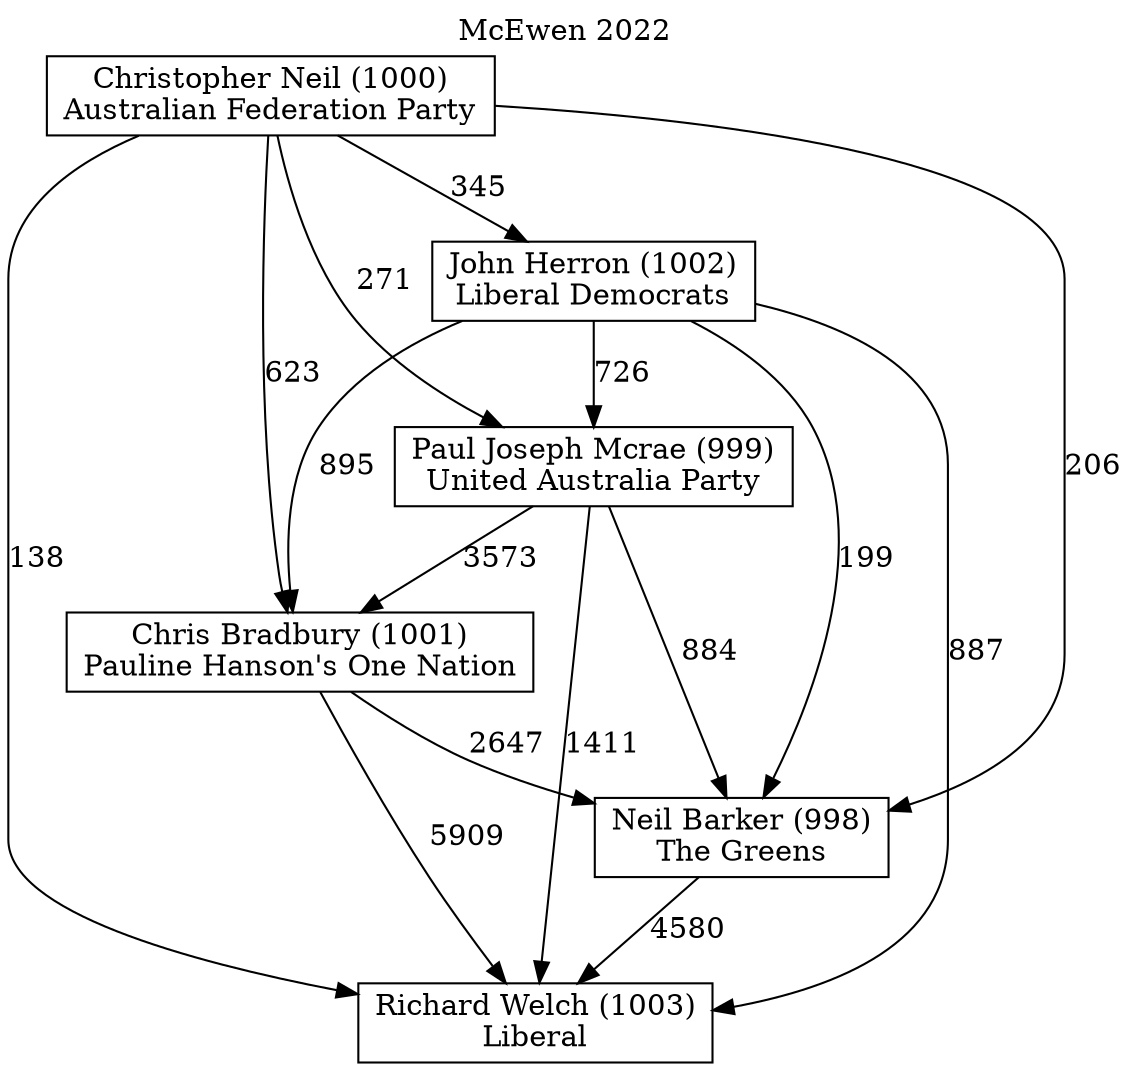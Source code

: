 // House preference flow
digraph "Richard Welch (1003)_McEwen_2022" {
	graph [label="McEwen 2022" labelloc=t mclimit=10]
	node [shape=box]
	"Richard Welch (1003)" [label="Richard Welch (1003)
Liberal"]
	"Neil Barker (998)" [label="Neil Barker (998)
The Greens"]
	"Chris Bradbury (1001)" [label="Chris Bradbury (1001)
Pauline Hanson's One Nation"]
	"Paul Joseph Mcrae (999)" [label="Paul Joseph Mcrae (999)
United Australia Party"]
	"John Herron (1002)" [label="John Herron (1002)
Liberal Democrats"]
	"Christopher Neil (1000)" [label="Christopher Neil (1000)
Australian Federation Party"]
	"Neil Barker (998)" -> "Richard Welch (1003)" [label=4580]
	"Chris Bradbury (1001)" -> "Neil Barker (998)" [label=2647]
	"Paul Joseph Mcrae (999)" -> "Chris Bradbury (1001)" [label=3573]
	"John Herron (1002)" -> "Paul Joseph Mcrae (999)" [label=726]
	"Christopher Neil (1000)" -> "John Herron (1002)" [label=345]
	"Chris Bradbury (1001)" -> "Richard Welch (1003)" [label=5909]
	"Paul Joseph Mcrae (999)" -> "Richard Welch (1003)" [label=1411]
	"John Herron (1002)" -> "Richard Welch (1003)" [label=887]
	"Christopher Neil (1000)" -> "Richard Welch (1003)" [label=138]
	"Christopher Neil (1000)" -> "Paul Joseph Mcrae (999)" [label=271]
	"John Herron (1002)" -> "Chris Bradbury (1001)" [label=895]
	"Christopher Neil (1000)" -> "Chris Bradbury (1001)" [label=623]
	"Paul Joseph Mcrae (999)" -> "Neil Barker (998)" [label=884]
	"John Herron (1002)" -> "Neil Barker (998)" [label=199]
	"Christopher Neil (1000)" -> "Neil Barker (998)" [label=206]
}

